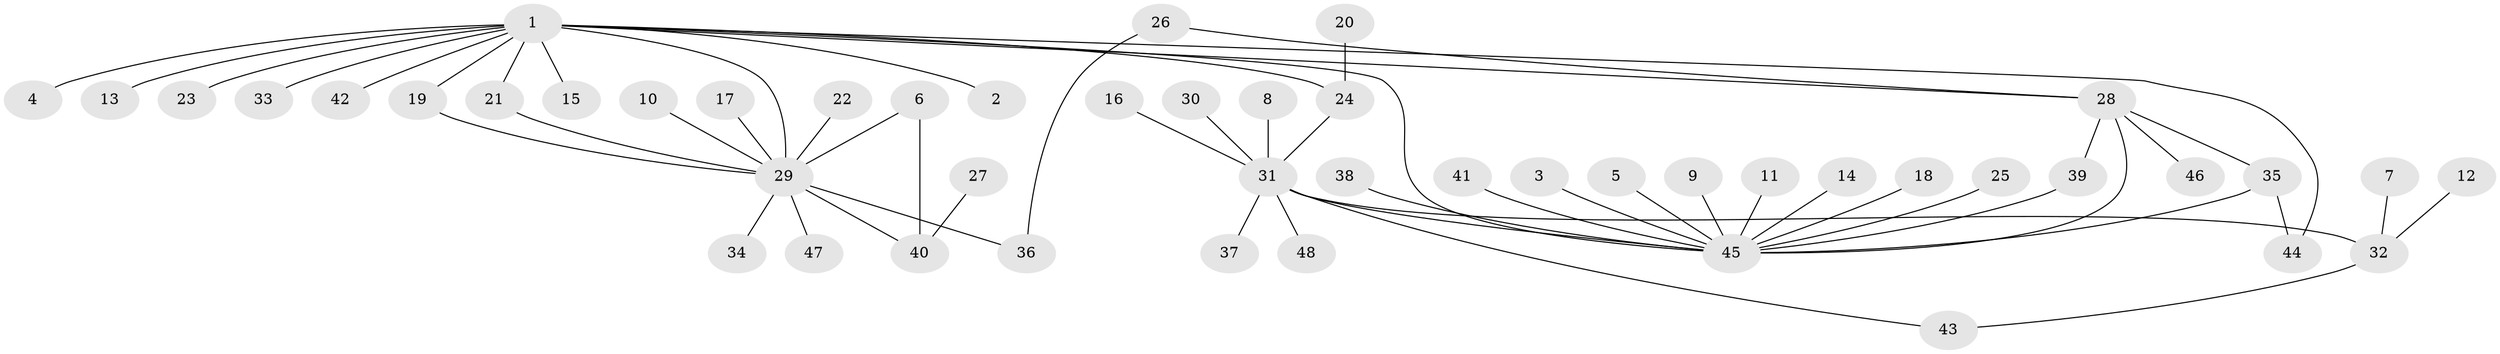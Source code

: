 // original degree distribution, {13: 0.010752688172043012, 4: 0.053763440860215055, 16: 0.010752688172043012, 14: 0.010752688172043012, 1: 0.5483870967741935, 3: 0.12903225806451613, 9: 0.010752688172043012, 2: 0.20430107526881722, 6: 0.010752688172043012, 5: 0.010752688172043012}
// Generated by graph-tools (version 1.1) at 2025/25/03/09/25 03:25:58]
// undirected, 48 vertices, 57 edges
graph export_dot {
graph [start="1"]
  node [color=gray90,style=filled];
  1;
  2;
  3;
  4;
  5;
  6;
  7;
  8;
  9;
  10;
  11;
  12;
  13;
  14;
  15;
  16;
  17;
  18;
  19;
  20;
  21;
  22;
  23;
  24;
  25;
  26;
  27;
  28;
  29;
  30;
  31;
  32;
  33;
  34;
  35;
  36;
  37;
  38;
  39;
  40;
  41;
  42;
  43;
  44;
  45;
  46;
  47;
  48;
  1 -- 2 [weight=1.0];
  1 -- 4 [weight=1.0];
  1 -- 13 [weight=1.0];
  1 -- 15 [weight=1.0];
  1 -- 19 [weight=1.0];
  1 -- 21 [weight=1.0];
  1 -- 23 [weight=1.0];
  1 -- 24 [weight=1.0];
  1 -- 28 [weight=1.0];
  1 -- 29 [weight=1.0];
  1 -- 33 [weight=1.0];
  1 -- 42 [weight=1.0];
  1 -- 44 [weight=1.0];
  1 -- 45 [weight=1.0];
  3 -- 45 [weight=1.0];
  5 -- 45 [weight=1.0];
  6 -- 29 [weight=1.0];
  6 -- 40 [weight=2.0];
  7 -- 32 [weight=1.0];
  8 -- 31 [weight=1.0];
  9 -- 45 [weight=1.0];
  10 -- 29 [weight=1.0];
  11 -- 45 [weight=1.0];
  12 -- 32 [weight=1.0];
  14 -- 45 [weight=1.0];
  16 -- 31 [weight=1.0];
  17 -- 29 [weight=1.0];
  18 -- 45 [weight=1.0];
  19 -- 29 [weight=1.0];
  20 -- 24 [weight=1.0];
  21 -- 29 [weight=1.0];
  22 -- 29 [weight=1.0];
  24 -- 31 [weight=1.0];
  25 -- 45 [weight=1.0];
  26 -- 28 [weight=1.0];
  26 -- 36 [weight=1.0];
  27 -- 40 [weight=1.0];
  28 -- 35 [weight=1.0];
  28 -- 39 [weight=1.0];
  28 -- 45 [weight=1.0];
  28 -- 46 [weight=1.0];
  29 -- 34 [weight=1.0];
  29 -- 36 [weight=1.0];
  29 -- 40 [weight=1.0];
  29 -- 47 [weight=1.0];
  30 -- 31 [weight=1.0];
  31 -- 32 [weight=1.0];
  31 -- 37 [weight=1.0];
  31 -- 43 [weight=1.0];
  31 -- 45 [weight=1.0];
  31 -- 48 [weight=1.0];
  32 -- 43 [weight=1.0];
  35 -- 44 [weight=1.0];
  35 -- 45 [weight=1.0];
  38 -- 45 [weight=1.0];
  39 -- 45 [weight=1.0];
  41 -- 45 [weight=1.0];
}
